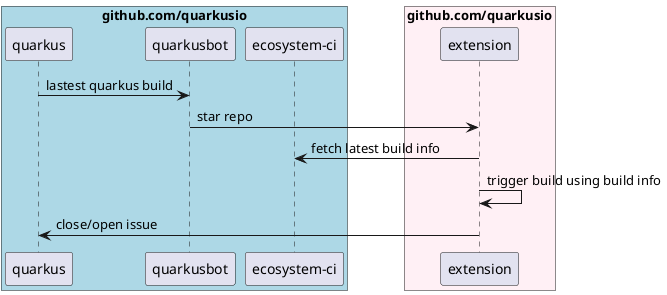 @startuml

quarkus -> quarkusbot : lastest quarkus build  
quarkusbot -> extension : star repo
extension -> "ecosystem-ci" : fetch latest build info
extension -> extension : trigger build using build info
extension -> quarkus : close/open issue

box "github.com/quarkusio" #LightBlue
participant quarkus
participant quarkusbot
participant "ecosystem-ci"
end box

box "github.com/quarkusio" #LavenderBlush
participant extension
end box

@enduml